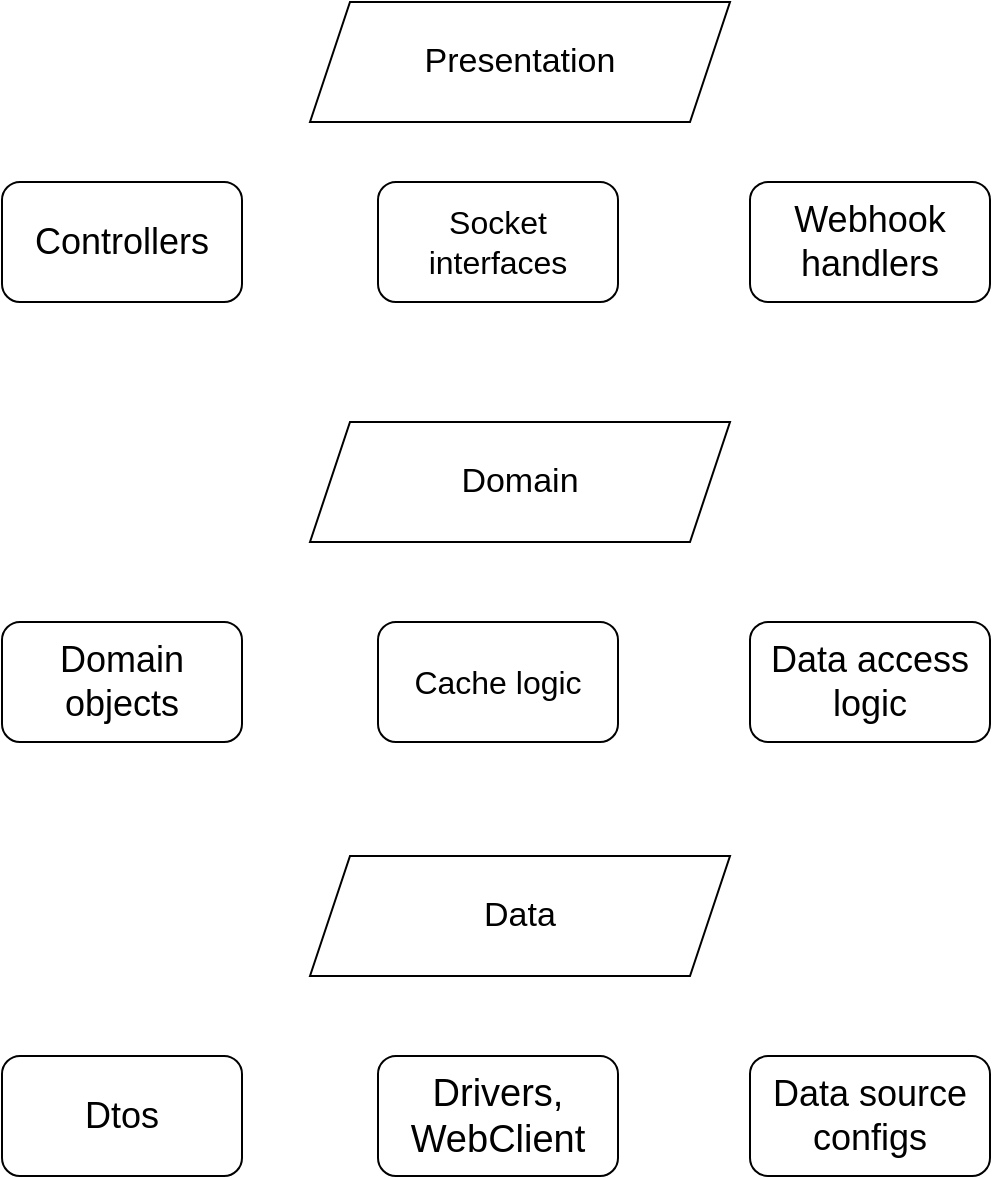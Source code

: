 <mxfile version="22.1.4" type="github">
  <diagram name="Страница — 1" id="K80OKl24c6iJgq6V8inW">
    <mxGraphModel dx="1062" dy="612" grid="1" gridSize="10" guides="1" tooltips="1" connect="1" arrows="1" fold="1" page="1" pageScale="1" pageWidth="827" pageHeight="1169" math="0" shadow="0">
      <root>
        <mxCell id="0" />
        <mxCell id="1" parent="0" />
        <mxCell id="srixCyhe38zo3VG6LWj0-1" value="&lt;span style=&quot;font-size: 17px;&quot;&gt;Presentation&lt;/span&gt;" style="shape=parallelogram;perimeter=parallelogramPerimeter;whiteSpace=wrap;html=1;fixedSize=1;" vertex="1" parent="1">
          <mxGeometry x="254" y="280" width="210" height="60" as="geometry" />
        </mxCell>
        <mxCell id="srixCyhe38zo3VG6LWj0-3" value="&lt;font style=&quot;font-size: 18px;&quot;&gt;Controllers&lt;/font&gt;" style="rounded=1;whiteSpace=wrap;html=1;" vertex="1" parent="1">
          <mxGeometry x="100" y="370" width="120" height="60" as="geometry" />
        </mxCell>
        <mxCell id="srixCyhe38zo3VG6LWj0-4" value="&lt;font style=&quot;font-size: 16px;&quot;&gt;Socket interfaces&lt;/font&gt;" style="rounded=1;whiteSpace=wrap;html=1;" vertex="1" parent="1">
          <mxGeometry x="288" y="370" width="120" height="60" as="geometry" />
        </mxCell>
        <mxCell id="srixCyhe38zo3VG6LWj0-5" value="&lt;font style=&quot;font-size: 18px;&quot;&gt;Webhook&lt;br&gt;handlers&lt;/font&gt;" style="rounded=1;whiteSpace=wrap;html=1;" vertex="1" parent="1">
          <mxGeometry x="474" y="370" width="120" height="60" as="geometry" />
        </mxCell>
        <mxCell id="srixCyhe38zo3VG6LWj0-6" value="&lt;span style=&quot;font-size: 17px;&quot;&gt;Domain&lt;/span&gt;" style="shape=parallelogram;perimeter=parallelogramPerimeter;whiteSpace=wrap;html=1;fixedSize=1;" vertex="1" parent="1">
          <mxGeometry x="254" y="490" width="210" height="60" as="geometry" />
        </mxCell>
        <mxCell id="srixCyhe38zo3VG6LWj0-7" value="&lt;font style=&quot;font-size: 18px;&quot;&gt;Domain objects&lt;/font&gt;" style="rounded=1;whiteSpace=wrap;html=1;" vertex="1" parent="1">
          <mxGeometry x="100" y="590" width="120" height="60" as="geometry" />
        </mxCell>
        <mxCell id="srixCyhe38zo3VG6LWj0-8" value="&lt;font style=&quot;font-size: 16px;&quot;&gt;Cache logic&lt;/font&gt;" style="rounded=1;whiteSpace=wrap;html=1;" vertex="1" parent="1">
          <mxGeometry x="288" y="590" width="120" height="60" as="geometry" />
        </mxCell>
        <mxCell id="srixCyhe38zo3VG6LWj0-9" value="&lt;span style=&quot;font-size: 18px;&quot;&gt;Data access logic&lt;/span&gt;" style="rounded=1;whiteSpace=wrap;html=1;" vertex="1" parent="1">
          <mxGeometry x="474" y="590" width="120" height="60" as="geometry" />
        </mxCell>
        <mxCell id="srixCyhe38zo3VG6LWj0-10" value="&lt;span style=&quot;font-size: 17px;&quot;&gt;Data&lt;/span&gt;" style="shape=parallelogram;perimeter=parallelogramPerimeter;whiteSpace=wrap;html=1;fixedSize=1;" vertex="1" parent="1">
          <mxGeometry x="254" y="707" width="210" height="60" as="geometry" />
        </mxCell>
        <mxCell id="srixCyhe38zo3VG6LWj0-11" value="&lt;font style=&quot;font-size: 18px;&quot;&gt;Dtos&lt;/font&gt;" style="rounded=1;whiteSpace=wrap;html=1;" vertex="1" parent="1">
          <mxGeometry x="100" y="807" width="120" height="60" as="geometry" />
        </mxCell>
        <mxCell id="srixCyhe38zo3VG6LWj0-12" value="&lt;font style=&quot;&quot;&gt;&lt;font style=&quot;font-size: 19px;&quot;&gt;Drivers, WebClient&lt;/font&gt;&lt;br&gt;&lt;/font&gt;" style="rounded=1;whiteSpace=wrap;html=1;" vertex="1" parent="1">
          <mxGeometry x="288" y="807" width="120" height="60" as="geometry" />
        </mxCell>
        <mxCell id="srixCyhe38zo3VG6LWj0-13" value="&lt;span style=&quot;font-size: 18px;&quot;&gt;Data source configs&lt;/span&gt;" style="rounded=1;whiteSpace=wrap;html=1;" vertex="1" parent="1">
          <mxGeometry x="474" y="807" width="120" height="60" as="geometry" />
        </mxCell>
      </root>
    </mxGraphModel>
  </diagram>
</mxfile>
